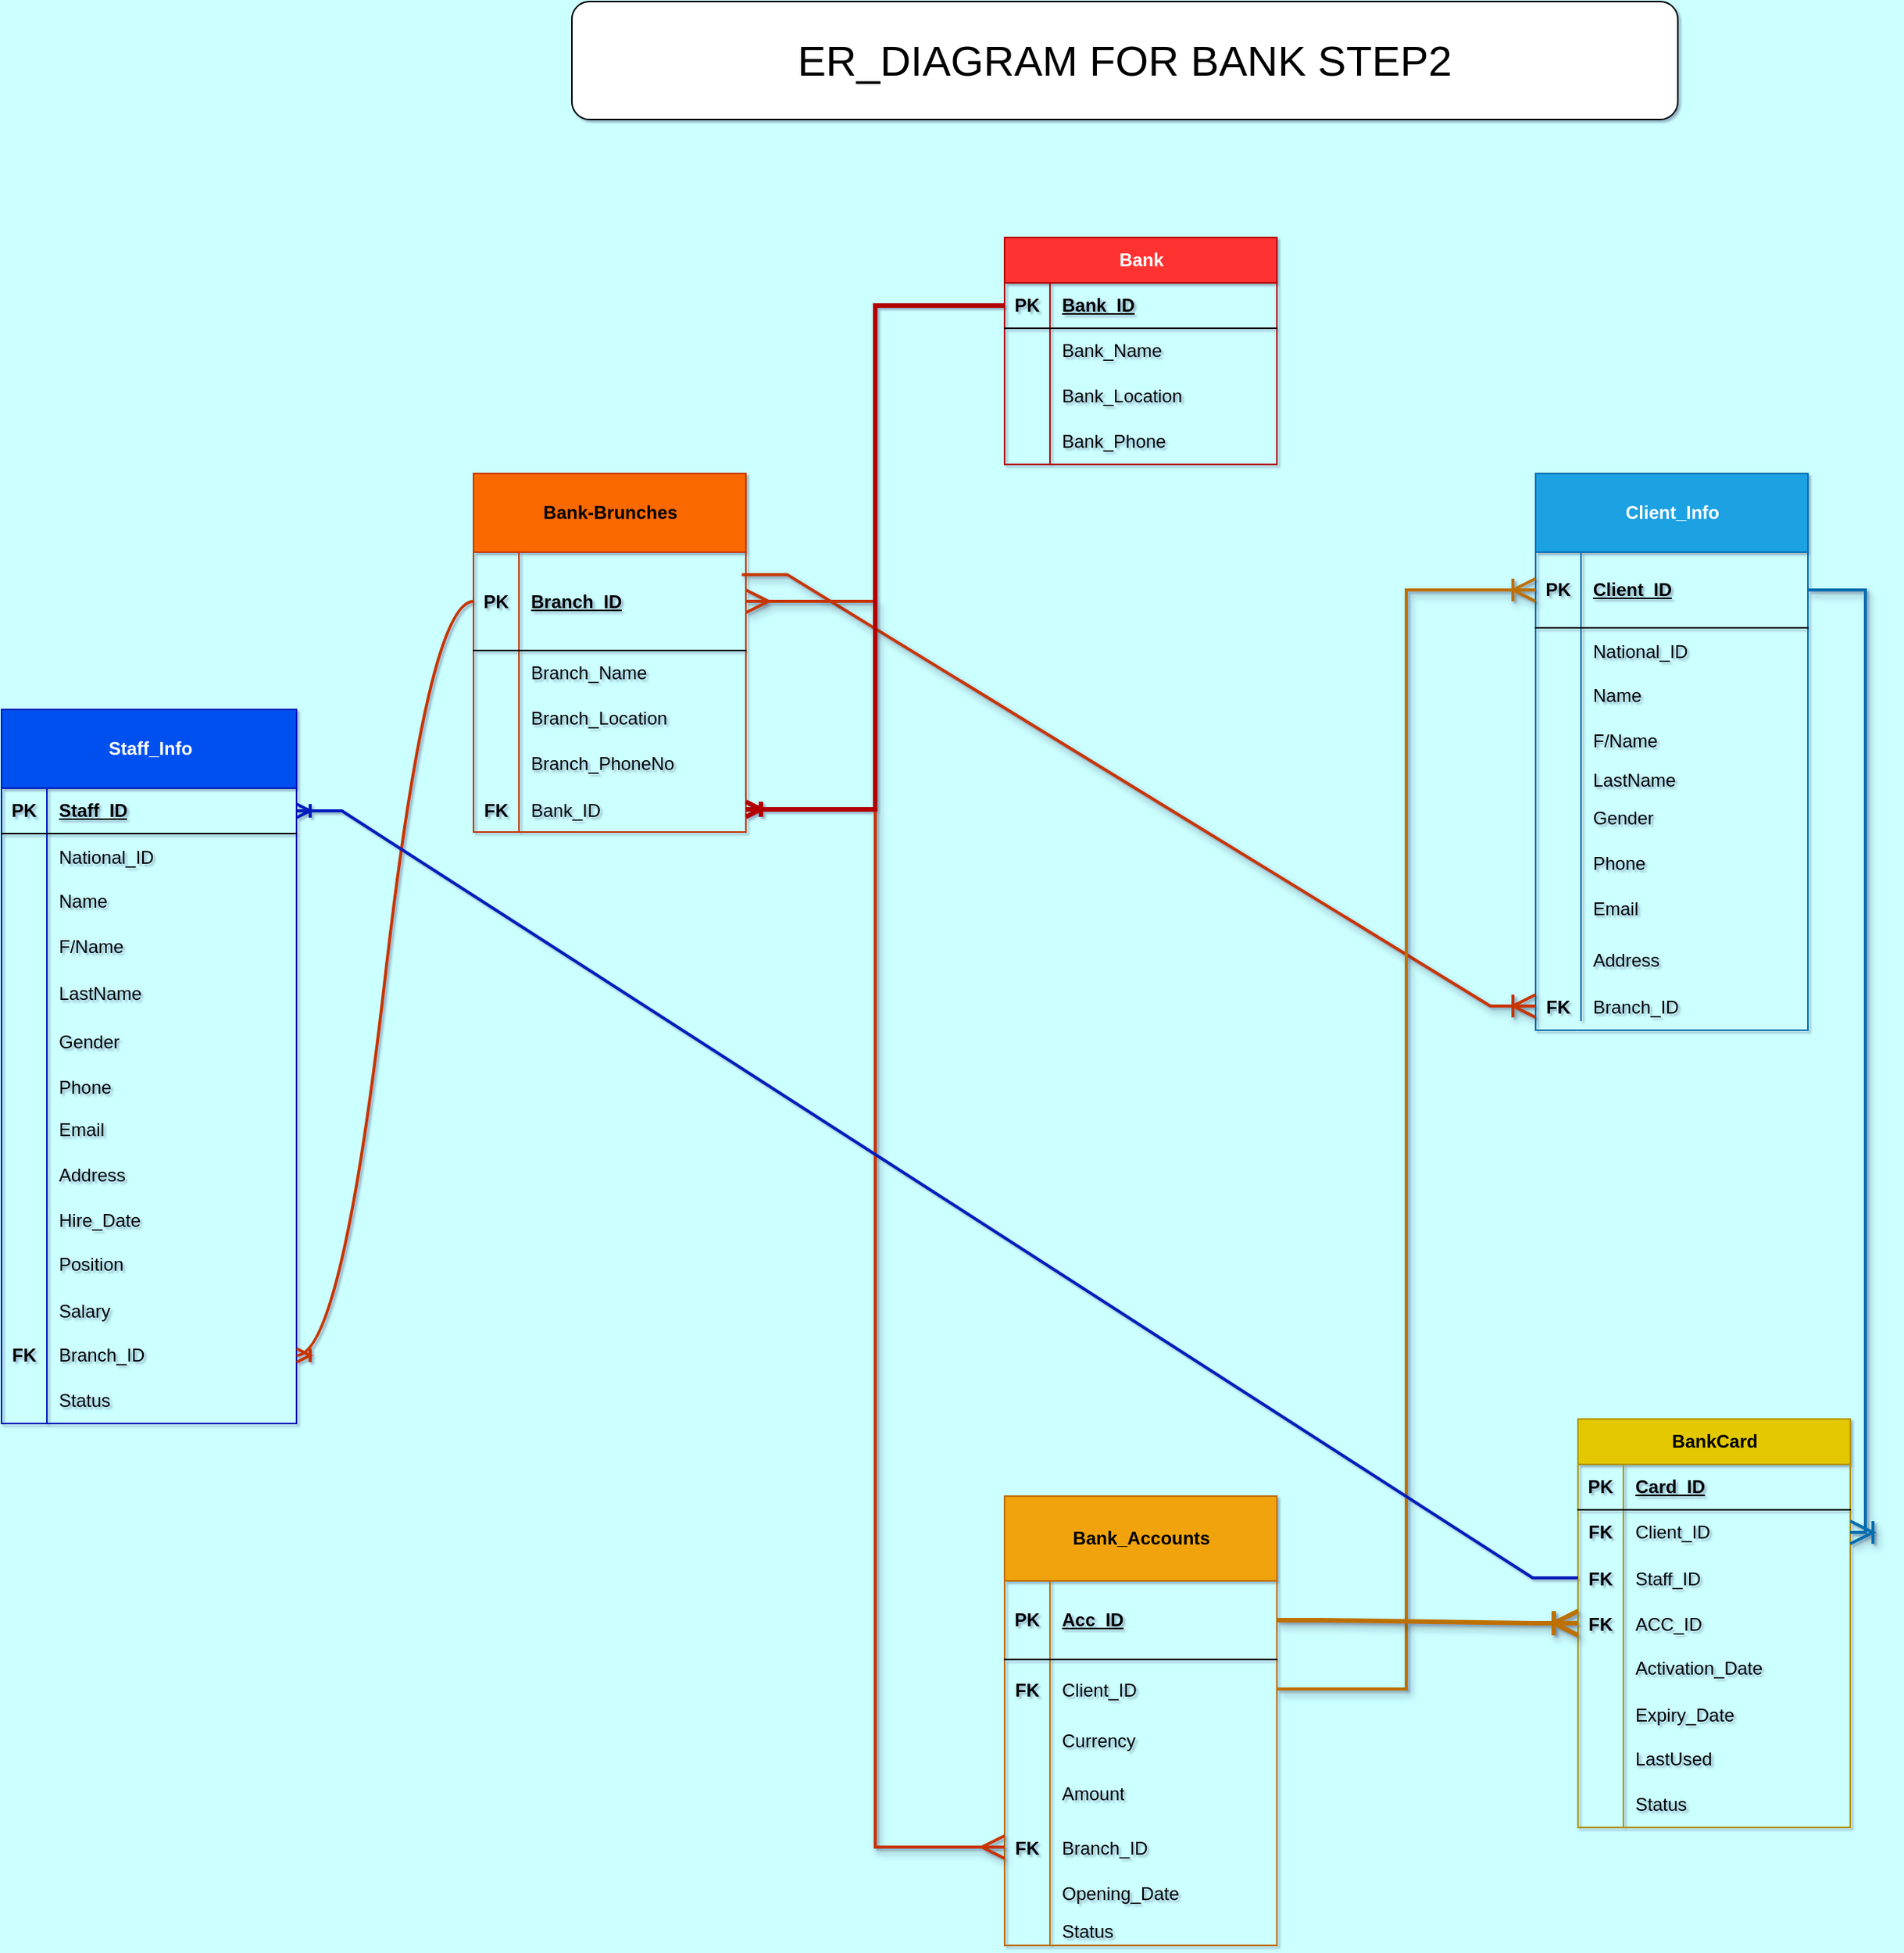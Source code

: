 <mxfile version="26.2.15">
  <diagram name="Page-1" id="15f87jgLNiUODkD-2ISg">
    <mxGraphModel dx="2211" dy="949" grid="1" gridSize="13" guides="1" tooltips="1" connect="1" arrows="1" fold="1" page="0" pageScale="1" pageWidth="850" pageHeight="1100" background="#CCFFFF" math="0" shadow="1">
      <root>
        <mxCell id="0" />
        <mxCell id="1" parent="0" />
        <mxCell id="Em6u5OrB498cdmo2XnIb-1" value="Staff_Info" style="shape=table;startSize=52;container=1;collapsible=1;childLayout=tableLayout;fixedRows=1;rowLines=0;fontStyle=1;align=center;resizeLast=1;html=1;fillColor=#0050ef;strokeColor=#001DBC;fontColor=#ffffff;" parent="1" vertex="1">
          <mxGeometry x="-832" y="156" width="195" height="472" as="geometry" />
        </mxCell>
        <mxCell id="Em6u5OrB498cdmo2XnIb-2" value="" style="shape=tableRow;horizontal=0;startSize=0;swimlaneHead=0;swimlaneBody=0;fillColor=none;collapsible=0;dropTarget=0;points=[[0,0.5],[1,0.5]];portConstraint=eastwest;top=0;left=0;right=0;bottom=1;" parent="Em6u5OrB498cdmo2XnIb-1" vertex="1">
          <mxGeometry y="52" width="195" height="30" as="geometry" />
        </mxCell>
        <mxCell id="Em6u5OrB498cdmo2XnIb-3" value="PK" style="shape=partialRectangle;connectable=0;fillColor=none;top=0;left=0;bottom=0;right=0;fontStyle=1;overflow=hidden;whiteSpace=wrap;html=1;" parent="Em6u5OrB498cdmo2XnIb-2" vertex="1">
          <mxGeometry width="30" height="30" as="geometry">
            <mxRectangle width="30" height="30" as="alternateBounds" />
          </mxGeometry>
        </mxCell>
        <mxCell id="Em6u5OrB498cdmo2XnIb-4" value="Staff_ID" style="shape=partialRectangle;connectable=0;fillColor=none;top=0;left=0;bottom=0;right=0;align=left;spacingLeft=6;fontStyle=5;overflow=hidden;whiteSpace=wrap;html=1;" parent="Em6u5OrB498cdmo2XnIb-2" vertex="1">
          <mxGeometry x="30" width="165" height="30" as="geometry">
            <mxRectangle width="165" height="30" as="alternateBounds" />
          </mxGeometry>
        </mxCell>
        <mxCell id="lurckieIBWkXN16T76oR-1" value="" style="shape=tableRow;horizontal=0;startSize=0;swimlaneHead=0;swimlaneBody=0;fillColor=none;collapsible=0;dropTarget=0;points=[[0,0.5],[1,0.5]];portConstraint=eastwest;top=0;left=0;right=0;bottom=0;" parent="Em6u5OrB498cdmo2XnIb-1" vertex="1">
          <mxGeometry y="82" width="195" height="30" as="geometry" />
        </mxCell>
        <mxCell id="lurckieIBWkXN16T76oR-2" value="" style="shape=partialRectangle;connectable=0;fillColor=none;top=0;left=0;bottom=0;right=0;editable=1;overflow=hidden;" parent="lurckieIBWkXN16T76oR-1" vertex="1">
          <mxGeometry width="30" height="30" as="geometry">
            <mxRectangle width="30" height="30" as="alternateBounds" />
          </mxGeometry>
        </mxCell>
        <mxCell id="lurckieIBWkXN16T76oR-3" value="National_ID" style="shape=partialRectangle;connectable=0;fillColor=none;top=0;left=0;bottom=0;right=0;align=left;spacingLeft=6;overflow=hidden;" parent="lurckieIBWkXN16T76oR-1" vertex="1">
          <mxGeometry x="30" width="165" height="30" as="geometry">
            <mxRectangle width="165" height="30" as="alternateBounds" />
          </mxGeometry>
        </mxCell>
        <mxCell id="Em6u5OrB498cdmo2XnIb-5" value="" style="shape=tableRow;horizontal=0;startSize=0;swimlaneHead=0;swimlaneBody=0;fillColor=none;collapsible=0;dropTarget=0;points=[[0,0.5],[1,0.5]];portConstraint=eastwest;top=0;left=0;right=0;bottom=0;" parent="Em6u5OrB498cdmo2XnIb-1" vertex="1">
          <mxGeometry y="112" width="195" height="30" as="geometry" />
        </mxCell>
        <mxCell id="Em6u5OrB498cdmo2XnIb-6" value="" style="shape=partialRectangle;connectable=0;fillColor=none;top=0;left=0;bottom=0;right=0;editable=1;overflow=hidden;whiteSpace=wrap;html=1;" parent="Em6u5OrB498cdmo2XnIb-5" vertex="1">
          <mxGeometry width="30" height="30" as="geometry">
            <mxRectangle width="30" height="30" as="alternateBounds" />
          </mxGeometry>
        </mxCell>
        <mxCell id="Em6u5OrB498cdmo2XnIb-7" value="Name" style="shape=partialRectangle;connectable=0;fillColor=none;top=0;left=0;bottom=0;right=0;align=left;spacingLeft=6;overflow=hidden;whiteSpace=wrap;html=1;" parent="Em6u5OrB498cdmo2XnIb-5" vertex="1">
          <mxGeometry x="30" width="165" height="30" as="geometry">
            <mxRectangle width="165" height="30" as="alternateBounds" />
          </mxGeometry>
        </mxCell>
        <mxCell id="Em6u5OrB498cdmo2XnIb-8" value="" style="shape=tableRow;horizontal=0;startSize=0;swimlaneHead=0;swimlaneBody=0;fillColor=none;collapsible=0;dropTarget=0;points=[[0,0.5],[1,0.5]];portConstraint=eastwest;top=0;left=0;right=0;bottom=0;" parent="Em6u5OrB498cdmo2XnIb-1" vertex="1">
          <mxGeometry y="142" width="195" height="30" as="geometry" />
        </mxCell>
        <mxCell id="Em6u5OrB498cdmo2XnIb-9" value="" style="shape=partialRectangle;connectable=0;fillColor=none;top=0;left=0;bottom=0;right=0;editable=1;overflow=hidden;whiteSpace=wrap;html=1;" parent="Em6u5OrB498cdmo2XnIb-8" vertex="1">
          <mxGeometry width="30" height="30" as="geometry">
            <mxRectangle width="30" height="30" as="alternateBounds" />
          </mxGeometry>
        </mxCell>
        <mxCell id="Em6u5OrB498cdmo2XnIb-10" value="F/Name" style="shape=partialRectangle;connectable=0;fillColor=none;top=0;left=0;bottom=0;right=0;align=left;spacingLeft=6;overflow=hidden;whiteSpace=wrap;html=1;" parent="Em6u5OrB498cdmo2XnIb-8" vertex="1">
          <mxGeometry x="30" width="165" height="30" as="geometry">
            <mxRectangle width="165" height="30" as="alternateBounds" />
          </mxGeometry>
        </mxCell>
        <mxCell id="Em6u5OrB498cdmo2XnIb-72" value="" style="shape=tableRow;horizontal=0;startSize=0;swimlaneHead=0;swimlaneBody=0;fillColor=none;collapsible=0;dropTarget=0;points=[[0,0.5],[1,0.5]];portConstraint=eastwest;top=0;left=0;right=0;bottom=0;" parent="Em6u5OrB498cdmo2XnIb-1" vertex="1">
          <mxGeometry y="172" width="195" height="30" as="geometry" />
        </mxCell>
        <mxCell id="Em6u5OrB498cdmo2XnIb-73" value="" style="shape=partialRectangle;connectable=0;fillColor=none;top=0;left=0;bottom=0;right=0;editable=1;overflow=hidden;" parent="Em6u5OrB498cdmo2XnIb-72" vertex="1">
          <mxGeometry width="30" height="30" as="geometry">
            <mxRectangle width="30" height="30" as="alternateBounds" />
          </mxGeometry>
        </mxCell>
        <mxCell id="Em6u5OrB498cdmo2XnIb-74" value="LastName" style="shape=partialRectangle;connectable=0;fillColor=none;top=0;left=0;bottom=0;right=0;align=left;spacingLeft=6;overflow=hidden;" parent="Em6u5OrB498cdmo2XnIb-72" vertex="1">
          <mxGeometry x="30" width="165" height="30" as="geometry">
            <mxRectangle width="165" height="30" as="alternateBounds" />
          </mxGeometry>
        </mxCell>
        <mxCell id="OlciM-B9G6zZ9tPEZE62-109" value="" style="shape=tableRow;horizontal=0;startSize=0;swimlaneHead=0;swimlaneBody=0;fillColor=none;collapsible=0;dropTarget=0;points=[[0,0.5],[1,0.5]];portConstraint=eastwest;top=0;left=0;right=0;bottom=0;" parent="Em6u5OrB498cdmo2XnIb-1" vertex="1">
          <mxGeometry y="202" width="195" height="34" as="geometry" />
        </mxCell>
        <mxCell id="OlciM-B9G6zZ9tPEZE62-110" value="" style="shape=partialRectangle;connectable=0;fillColor=none;top=0;left=0;bottom=0;right=0;editable=1;overflow=hidden;" parent="OlciM-B9G6zZ9tPEZE62-109" vertex="1">
          <mxGeometry width="30" height="34" as="geometry">
            <mxRectangle width="30" height="34" as="alternateBounds" />
          </mxGeometry>
        </mxCell>
        <mxCell id="OlciM-B9G6zZ9tPEZE62-111" value="Gender" style="shape=partialRectangle;connectable=0;fillColor=none;top=0;left=0;bottom=0;right=0;align=left;spacingLeft=6;overflow=hidden;" parent="OlciM-B9G6zZ9tPEZE62-109" vertex="1">
          <mxGeometry x="30" width="165" height="34" as="geometry">
            <mxRectangle width="165" height="34" as="alternateBounds" />
          </mxGeometry>
        </mxCell>
        <mxCell id="Em6u5OrB498cdmo2XnIb-75" value="" style="shape=tableRow;horizontal=0;startSize=0;swimlaneHead=0;swimlaneBody=0;fillColor=none;collapsible=0;dropTarget=0;points=[[0,0.5],[1,0.5]];portConstraint=eastwest;top=0;left=0;right=0;bottom=0;" parent="Em6u5OrB498cdmo2XnIb-1" vertex="1">
          <mxGeometry y="236" width="195" height="26" as="geometry" />
        </mxCell>
        <mxCell id="Em6u5OrB498cdmo2XnIb-76" value="" style="shape=partialRectangle;connectable=0;fillColor=none;top=0;left=0;bottom=0;right=0;editable=1;overflow=hidden;" parent="Em6u5OrB498cdmo2XnIb-75" vertex="1">
          <mxGeometry width="30" height="26" as="geometry">
            <mxRectangle width="30" height="26" as="alternateBounds" />
          </mxGeometry>
        </mxCell>
        <mxCell id="Em6u5OrB498cdmo2XnIb-77" value="Phone" style="shape=partialRectangle;connectable=0;fillColor=none;top=0;left=0;bottom=0;right=0;align=left;spacingLeft=6;overflow=hidden;" parent="Em6u5OrB498cdmo2XnIb-75" vertex="1">
          <mxGeometry x="30" width="165" height="26" as="geometry">
            <mxRectangle width="165" height="26" as="alternateBounds" />
          </mxGeometry>
        </mxCell>
        <mxCell id="Em6u5OrB498cdmo2XnIb-78" value="" style="shape=tableRow;horizontal=0;startSize=0;swimlaneHead=0;swimlaneBody=0;fillColor=none;collapsible=0;dropTarget=0;points=[[0,0.5],[1,0.5]];portConstraint=eastwest;top=0;left=0;right=0;bottom=0;" parent="Em6u5OrB498cdmo2XnIb-1" vertex="1">
          <mxGeometry y="262" width="195" height="30" as="geometry" />
        </mxCell>
        <mxCell id="Em6u5OrB498cdmo2XnIb-79" value="" style="shape=partialRectangle;connectable=0;fillColor=none;top=0;left=0;bottom=0;right=0;editable=1;overflow=hidden;" parent="Em6u5OrB498cdmo2XnIb-78" vertex="1">
          <mxGeometry width="30" height="30" as="geometry">
            <mxRectangle width="30" height="30" as="alternateBounds" />
          </mxGeometry>
        </mxCell>
        <mxCell id="Em6u5OrB498cdmo2XnIb-80" value="Email" style="shape=partialRectangle;connectable=0;fillColor=none;top=0;left=0;bottom=0;right=0;align=left;spacingLeft=6;overflow=hidden;" parent="Em6u5OrB498cdmo2XnIb-78" vertex="1">
          <mxGeometry x="30" width="165" height="30" as="geometry">
            <mxRectangle width="165" height="30" as="alternateBounds" />
          </mxGeometry>
        </mxCell>
        <mxCell id="Em6u5OrB498cdmo2XnIb-81" value="" style="shape=tableRow;horizontal=0;startSize=0;swimlaneHead=0;swimlaneBody=0;fillColor=none;collapsible=0;dropTarget=0;points=[[0,0.5],[1,0.5]];portConstraint=eastwest;top=0;left=0;right=0;bottom=0;" parent="Em6u5OrB498cdmo2XnIb-1" vertex="1">
          <mxGeometry y="292" width="195" height="30" as="geometry" />
        </mxCell>
        <mxCell id="Em6u5OrB498cdmo2XnIb-82" value="" style="shape=partialRectangle;connectable=0;fillColor=none;top=0;left=0;bottom=0;right=0;editable=1;overflow=hidden;" parent="Em6u5OrB498cdmo2XnIb-81" vertex="1">
          <mxGeometry width="30" height="30" as="geometry">
            <mxRectangle width="30" height="30" as="alternateBounds" />
          </mxGeometry>
        </mxCell>
        <mxCell id="Em6u5OrB498cdmo2XnIb-83" value="Address" style="shape=partialRectangle;connectable=0;fillColor=none;top=0;left=0;bottom=0;right=0;align=left;spacingLeft=6;overflow=hidden;" parent="Em6u5OrB498cdmo2XnIb-81" vertex="1">
          <mxGeometry x="30" width="165" height="30" as="geometry">
            <mxRectangle width="165" height="30" as="alternateBounds" />
          </mxGeometry>
        </mxCell>
        <mxCell id="Em6u5OrB498cdmo2XnIb-84" value="" style="shape=tableRow;horizontal=0;startSize=0;swimlaneHead=0;swimlaneBody=0;fillColor=none;collapsible=0;dropTarget=0;points=[[0,0.5],[1,0.5]];portConstraint=eastwest;top=0;left=0;right=0;bottom=0;" parent="Em6u5OrB498cdmo2XnIb-1" vertex="1">
          <mxGeometry y="322" width="195" height="30" as="geometry" />
        </mxCell>
        <mxCell id="Em6u5OrB498cdmo2XnIb-85" value="" style="shape=partialRectangle;connectable=0;fillColor=none;top=0;left=0;bottom=0;right=0;editable=1;overflow=hidden;" parent="Em6u5OrB498cdmo2XnIb-84" vertex="1">
          <mxGeometry width="30" height="30" as="geometry">
            <mxRectangle width="30" height="30" as="alternateBounds" />
          </mxGeometry>
        </mxCell>
        <mxCell id="Em6u5OrB498cdmo2XnIb-86" value="Hire_Date" style="shape=partialRectangle;connectable=0;fillColor=none;top=0;left=0;bottom=0;right=0;align=left;spacingLeft=6;overflow=hidden;" parent="Em6u5OrB498cdmo2XnIb-84" vertex="1">
          <mxGeometry x="30" width="165" height="30" as="geometry">
            <mxRectangle width="165" height="30" as="alternateBounds" />
          </mxGeometry>
        </mxCell>
        <mxCell id="Em6u5OrB498cdmo2XnIb-11" value="" style="shape=tableRow;horizontal=0;startSize=0;swimlaneHead=0;swimlaneBody=0;fillColor=none;collapsible=0;dropTarget=0;points=[[0,0.5],[1,0.5]];portConstraint=eastwest;top=0;left=0;right=0;bottom=0;" parent="Em6u5OrB498cdmo2XnIb-1" vertex="1">
          <mxGeometry y="352" width="195" height="30" as="geometry" />
        </mxCell>
        <mxCell id="Em6u5OrB498cdmo2XnIb-12" value="" style="shape=partialRectangle;connectable=0;fillColor=none;top=0;left=0;bottom=0;right=0;editable=1;overflow=hidden;whiteSpace=wrap;html=1;" parent="Em6u5OrB498cdmo2XnIb-11" vertex="1">
          <mxGeometry width="30" height="30" as="geometry">
            <mxRectangle width="30" height="30" as="alternateBounds" />
          </mxGeometry>
        </mxCell>
        <mxCell id="Em6u5OrB498cdmo2XnIb-13" value="Position" style="shape=partialRectangle;connectable=0;fillColor=none;top=0;left=0;bottom=0;right=0;align=left;spacingLeft=6;overflow=hidden;whiteSpace=wrap;html=1;" parent="Em6u5OrB498cdmo2XnIb-11" vertex="1">
          <mxGeometry x="30" width="165" height="30" as="geometry">
            <mxRectangle width="165" height="30" as="alternateBounds" />
          </mxGeometry>
        </mxCell>
        <mxCell id="WFSdfXjwfJfFTMJb4PNm-17" value="" style="shape=tableRow;horizontal=0;startSize=0;swimlaneHead=0;swimlaneBody=0;fillColor=none;collapsible=0;dropTarget=0;points=[[0,0.5],[1,0.5]];portConstraint=eastwest;top=0;left=0;right=0;bottom=0;" parent="Em6u5OrB498cdmo2XnIb-1" vertex="1">
          <mxGeometry y="382" width="195" height="30" as="geometry" />
        </mxCell>
        <mxCell id="WFSdfXjwfJfFTMJb4PNm-18" value="" style="shape=partialRectangle;connectable=0;fillColor=none;top=0;left=0;bottom=0;right=0;editable=1;overflow=hidden;" parent="WFSdfXjwfJfFTMJb4PNm-17" vertex="1">
          <mxGeometry width="30" height="30" as="geometry">
            <mxRectangle width="30" height="30" as="alternateBounds" />
          </mxGeometry>
        </mxCell>
        <mxCell id="WFSdfXjwfJfFTMJb4PNm-19" value="Salary" style="shape=partialRectangle;connectable=0;fillColor=none;top=0;left=0;bottom=0;right=0;align=left;spacingLeft=6;overflow=hidden;" parent="WFSdfXjwfJfFTMJb4PNm-17" vertex="1">
          <mxGeometry x="30" width="165" height="30" as="geometry">
            <mxRectangle width="165" height="30" as="alternateBounds" />
          </mxGeometry>
        </mxCell>
        <mxCell id="OlciM-B9G6zZ9tPEZE62-103" value="" style="shape=tableRow;horizontal=0;startSize=0;swimlaneHead=0;swimlaneBody=0;fillColor=none;collapsible=0;dropTarget=0;points=[[0,0.5],[1,0.5]];portConstraint=eastwest;top=0;left=0;right=0;bottom=0;" parent="Em6u5OrB498cdmo2XnIb-1" vertex="1">
          <mxGeometry y="412" width="195" height="30" as="geometry" />
        </mxCell>
        <mxCell id="OlciM-B9G6zZ9tPEZE62-104" value="FK" style="shape=partialRectangle;connectable=0;fillColor=none;top=0;left=0;bottom=0;right=0;editable=1;overflow=hidden;whiteSpace=wrap;html=1;fontStyle=1" parent="OlciM-B9G6zZ9tPEZE62-103" vertex="1">
          <mxGeometry width="30" height="30" as="geometry">
            <mxRectangle width="30" height="30" as="alternateBounds" />
          </mxGeometry>
        </mxCell>
        <mxCell id="OlciM-B9G6zZ9tPEZE62-105" value="Branch_ID" style="shape=partialRectangle;connectable=0;fillColor=none;top=0;left=0;bottom=0;right=0;align=left;spacingLeft=6;overflow=hidden;whiteSpace=wrap;html=1;" parent="OlciM-B9G6zZ9tPEZE62-103" vertex="1">
          <mxGeometry x="30" width="165" height="30" as="geometry">
            <mxRectangle width="165" height="30" as="alternateBounds" />
          </mxGeometry>
        </mxCell>
        <mxCell id="OlciM-B9G6zZ9tPEZE62-106" value="" style="shape=tableRow;horizontal=0;startSize=0;swimlaneHead=0;swimlaneBody=0;fillColor=none;collapsible=0;dropTarget=0;points=[[0,0.5],[1,0.5]];portConstraint=eastwest;top=0;left=0;right=0;bottom=0;" parent="Em6u5OrB498cdmo2XnIb-1" vertex="1">
          <mxGeometry y="442" width="195" height="30" as="geometry" />
        </mxCell>
        <mxCell id="OlciM-B9G6zZ9tPEZE62-107" value="" style="shape=partialRectangle;connectable=0;fillColor=none;top=0;left=0;bottom=0;right=0;editable=1;overflow=hidden;whiteSpace=wrap;html=1;" parent="OlciM-B9G6zZ9tPEZE62-106" vertex="1">
          <mxGeometry width="30" height="30" as="geometry">
            <mxRectangle width="30" height="30" as="alternateBounds" />
          </mxGeometry>
        </mxCell>
        <mxCell id="OlciM-B9G6zZ9tPEZE62-108" value="Status" style="shape=partialRectangle;connectable=0;fillColor=none;top=0;left=0;bottom=0;right=0;align=left;spacingLeft=6;overflow=hidden;whiteSpace=wrap;html=1;" parent="OlciM-B9G6zZ9tPEZE62-106" vertex="1">
          <mxGeometry x="30" width="165" height="30" as="geometry">
            <mxRectangle width="165" height="30" as="alternateBounds" />
          </mxGeometry>
        </mxCell>
        <mxCell id="Em6u5OrB498cdmo2XnIb-31" value="Client_Info" style="shape=table;startSize=52;container=1;collapsible=1;childLayout=tableLayout;fixedRows=1;rowLines=0;fontStyle=1;align=center;resizeLast=1;html=1;fillColor=#1ba1e2;fontColor=#ffffff;strokeColor=#006EAF;" parent="1" vertex="1">
          <mxGeometry x="182" width="180" height="368" as="geometry" />
        </mxCell>
        <mxCell id="Em6u5OrB498cdmo2XnIb-32" value="" style="shape=tableRow;horizontal=0;startSize=0;swimlaneHead=0;swimlaneBody=0;fillColor=none;collapsible=0;dropTarget=0;points=[[0,0.5],[1,0.5]];portConstraint=eastwest;top=0;left=0;right=0;bottom=1;" parent="Em6u5OrB498cdmo2XnIb-31" vertex="1">
          <mxGeometry y="52" width="180" height="50" as="geometry" />
        </mxCell>
        <mxCell id="Em6u5OrB498cdmo2XnIb-33" value="PK" style="shape=partialRectangle;connectable=0;fillColor=none;top=0;left=0;bottom=0;right=0;fontStyle=1;overflow=hidden;whiteSpace=wrap;html=1;" parent="Em6u5OrB498cdmo2XnIb-32" vertex="1">
          <mxGeometry width="30" height="50" as="geometry">
            <mxRectangle width="30" height="50" as="alternateBounds" />
          </mxGeometry>
        </mxCell>
        <mxCell id="Em6u5OrB498cdmo2XnIb-34" value="Client_ID" style="shape=partialRectangle;connectable=0;fillColor=none;top=0;left=0;bottom=0;right=0;align=left;spacingLeft=6;fontStyle=5;overflow=hidden;whiteSpace=wrap;html=1;" parent="Em6u5OrB498cdmo2XnIb-32" vertex="1">
          <mxGeometry x="30" width="150" height="50" as="geometry">
            <mxRectangle width="150" height="50" as="alternateBounds" />
          </mxGeometry>
        </mxCell>
        <mxCell id="lurckieIBWkXN16T76oR-4" value="" style="shape=tableRow;horizontal=0;startSize=0;swimlaneHead=0;swimlaneBody=0;fillColor=none;collapsible=0;dropTarget=0;points=[[0,0.5],[1,0.5]];portConstraint=eastwest;top=0;left=0;right=0;bottom=0;" parent="Em6u5OrB498cdmo2XnIb-31" vertex="1">
          <mxGeometry y="102" width="180" height="30" as="geometry" />
        </mxCell>
        <mxCell id="lurckieIBWkXN16T76oR-5" value="" style="shape=partialRectangle;connectable=0;fillColor=none;top=0;left=0;bottom=0;right=0;editable=1;overflow=hidden;" parent="lurckieIBWkXN16T76oR-4" vertex="1">
          <mxGeometry width="30" height="30" as="geometry">
            <mxRectangle width="30" height="30" as="alternateBounds" />
          </mxGeometry>
        </mxCell>
        <mxCell id="lurckieIBWkXN16T76oR-6" value="National_ID" style="shape=partialRectangle;connectable=0;fillColor=none;top=0;left=0;bottom=0;right=0;align=left;spacingLeft=6;overflow=hidden;" parent="lurckieIBWkXN16T76oR-4" vertex="1">
          <mxGeometry x="30" width="150" height="30" as="geometry">
            <mxRectangle width="150" height="30" as="alternateBounds" />
          </mxGeometry>
        </mxCell>
        <mxCell id="Em6u5OrB498cdmo2XnIb-35" value="" style="shape=tableRow;horizontal=0;startSize=0;swimlaneHead=0;swimlaneBody=0;fillColor=none;collapsible=0;dropTarget=0;points=[[0,0.5],[1,0.5]];portConstraint=eastwest;top=0;left=0;right=0;bottom=0;" parent="Em6u5OrB498cdmo2XnIb-31" vertex="1">
          <mxGeometry y="132" width="180" height="30" as="geometry" />
        </mxCell>
        <mxCell id="Em6u5OrB498cdmo2XnIb-36" value="" style="shape=partialRectangle;connectable=0;fillColor=none;top=0;left=0;bottom=0;right=0;editable=1;overflow=hidden;whiteSpace=wrap;html=1;" parent="Em6u5OrB498cdmo2XnIb-35" vertex="1">
          <mxGeometry width="30" height="30" as="geometry">
            <mxRectangle width="30" height="30" as="alternateBounds" />
          </mxGeometry>
        </mxCell>
        <mxCell id="Em6u5OrB498cdmo2XnIb-37" value="Name" style="shape=partialRectangle;connectable=0;fillColor=none;top=0;left=0;bottom=0;right=0;align=left;spacingLeft=6;overflow=hidden;whiteSpace=wrap;html=1;" parent="Em6u5OrB498cdmo2XnIb-35" vertex="1">
          <mxGeometry x="30" width="150" height="30" as="geometry">
            <mxRectangle width="150" height="30" as="alternateBounds" />
          </mxGeometry>
        </mxCell>
        <mxCell id="Em6u5OrB498cdmo2XnIb-38" value="" style="shape=tableRow;horizontal=0;startSize=0;swimlaneHead=0;swimlaneBody=0;fillColor=none;collapsible=0;dropTarget=0;points=[[0,0.5],[1,0.5]];portConstraint=eastwest;top=0;left=0;right=0;bottom=0;" parent="Em6u5OrB498cdmo2XnIb-31" vertex="1">
          <mxGeometry y="162" width="180" height="30" as="geometry" />
        </mxCell>
        <mxCell id="Em6u5OrB498cdmo2XnIb-39" value="" style="shape=partialRectangle;connectable=0;fillColor=none;top=0;left=0;bottom=0;right=0;editable=1;overflow=hidden;whiteSpace=wrap;html=1;" parent="Em6u5OrB498cdmo2XnIb-38" vertex="1">
          <mxGeometry width="30" height="30" as="geometry">
            <mxRectangle width="30" height="30" as="alternateBounds" />
          </mxGeometry>
        </mxCell>
        <mxCell id="Em6u5OrB498cdmo2XnIb-40" value="F/Name" style="shape=partialRectangle;connectable=0;fillColor=none;top=0;left=0;bottom=0;right=0;align=left;spacingLeft=6;overflow=hidden;whiteSpace=wrap;html=1;" parent="Em6u5OrB498cdmo2XnIb-38" vertex="1">
          <mxGeometry x="30" width="150" height="30" as="geometry">
            <mxRectangle width="150" height="30" as="alternateBounds" />
          </mxGeometry>
        </mxCell>
        <mxCell id="Em6u5OrB498cdmo2XnIb-93" value="" style="shape=tableRow;horizontal=0;startSize=0;swimlaneHead=0;swimlaneBody=0;fillColor=none;collapsible=0;dropTarget=0;points=[[0,0.5],[1,0.5]];portConstraint=eastwest;top=0;left=0;right=0;bottom=0;" parent="Em6u5OrB498cdmo2XnIb-31" vertex="1">
          <mxGeometry y="192" width="180" height="20" as="geometry" />
        </mxCell>
        <mxCell id="Em6u5OrB498cdmo2XnIb-94" value="" style="shape=partialRectangle;connectable=0;fillColor=none;top=0;left=0;bottom=0;right=0;editable=1;overflow=hidden;" parent="Em6u5OrB498cdmo2XnIb-93" vertex="1">
          <mxGeometry width="30" height="20" as="geometry">
            <mxRectangle width="30" height="20" as="alternateBounds" />
          </mxGeometry>
        </mxCell>
        <mxCell id="Em6u5OrB498cdmo2XnIb-95" value="LastName" style="shape=partialRectangle;connectable=0;fillColor=none;top=0;left=0;bottom=0;right=0;align=left;spacingLeft=6;overflow=hidden;" parent="Em6u5OrB498cdmo2XnIb-93" vertex="1">
          <mxGeometry x="30" width="150" height="20" as="geometry">
            <mxRectangle width="150" height="20" as="alternateBounds" />
          </mxGeometry>
        </mxCell>
        <mxCell id="OlciM-B9G6zZ9tPEZE62-116" value="" style="shape=tableRow;horizontal=0;startSize=0;swimlaneHead=0;swimlaneBody=0;fillColor=none;collapsible=0;dropTarget=0;points=[[0,0.5],[1,0.5]];portConstraint=eastwest;top=0;left=0;right=0;bottom=0;" parent="Em6u5OrB498cdmo2XnIb-31" vertex="1">
          <mxGeometry y="212" width="180" height="30" as="geometry" />
        </mxCell>
        <mxCell id="OlciM-B9G6zZ9tPEZE62-117" value="" style="shape=partialRectangle;connectable=0;fillColor=none;top=0;left=0;bottom=0;right=0;editable=1;overflow=hidden;" parent="OlciM-B9G6zZ9tPEZE62-116" vertex="1">
          <mxGeometry width="30" height="30" as="geometry">
            <mxRectangle width="30" height="30" as="alternateBounds" />
          </mxGeometry>
        </mxCell>
        <mxCell id="OlciM-B9G6zZ9tPEZE62-118" value="Gender" style="shape=partialRectangle;connectable=0;fillColor=none;top=0;left=0;bottom=0;right=0;align=left;spacingLeft=6;overflow=hidden;" parent="OlciM-B9G6zZ9tPEZE62-116" vertex="1">
          <mxGeometry x="30" width="150" height="30" as="geometry">
            <mxRectangle width="150" height="30" as="alternateBounds" />
          </mxGeometry>
        </mxCell>
        <mxCell id="Em6u5OrB498cdmo2XnIb-96" value="" style="shape=tableRow;horizontal=0;startSize=0;swimlaneHead=0;swimlaneBody=0;fillColor=none;collapsible=0;dropTarget=0;points=[[0,0.5],[1,0.5]];portConstraint=eastwest;top=0;left=0;right=0;bottom=0;" parent="Em6u5OrB498cdmo2XnIb-31" vertex="1">
          <mxGeometry y="242" width="180" height="30" as="geometry" />
        </mxCell>
        <mxCell id="Em6u5OrB498cdmo2XnIb-97" value="" style="shape=partialRectangle;connectable=0;fillColor=none;top=0;left=0;bottom=0;right=0;editable=1;overflow=hidden;" parent="Em6u5OrB498cdmo2XnIb-96" vertex="1">
          <mxGeometry width="30" height="30" as="geometry">
            <mxRectangle width="30" height="30" as="alternateBounds" />
          </mxGeometry>
        </mxCell>
        <mxCell id="Em6u5OrB498cdmo2XnIb-98" value="Phone" style="shape=partialRectangle;connectable=0;fillColor=none;top=0;left=0;bottom=0;right=0;align=left;spacingLeft=6;overflow=hidden;" parent="Em6u5OrB498cdmo2XnIb-96" vertex="1">
          <mxGeometry x="30" width="150" height="30" as="geometry">
            <mxRectangle width="150" height="30" as="alternateBounds" />
          </mxGeometry>
        </mxCell>
        <mxCell id="Em6u5OrB498cdmo2XnIb-99" value="" style="shape=tableRow;horizontal=0;startSize=0;swimlaneHead=0;swimlaneBody=0;fillColor=none;collapsible=0;dropTarget=0;points=[[0,0.5],[1,0.5]];portConstraint=eastwest;top=0;left=0;right=0;bottom=0;" parent="Em6u5OrB498cdmo2XnIb-31" vertex="1">
          <mxGeometry y="272" width="180" height="30" as="geometry" />
        </mxCell>
        <mxCell id="Em6u5OrB498cdmo2XnIb-100" value="" style="shape=partialRectangle;connectable=0;fillColor=none;top=0;left=0;bottom=0;right=0;editable=1;overflow=hidden;" parent="Em6u5OrB498cdmo2XnIb-99" vertex="1">
          <mxGeometry width="30" height="30" as="geometry">
            <mxRectangle width="30" height="30" as="alternateBounds" />
          </mxGeometry>
        </mxCell>
        <mxCell id="Em6u5OrB498cdmo2XnIb-101" value="Email" style="shape=partialRectangle;connectable=0;fillColor=none;top=0;left=0;bottom=0;right=0;align=left;spacingLeft=6;overflow=hidden;" parent="Em6u5OrB498cdmo2XnIb-99" vertex="1">
          <mxGeometry x="30" width="150" height="30" as="geometry">
            <mxRectangle width="150" height="30" as="alternateBounds" />
          </mxGeometry>
        </mxCell>
        <mxCell id="Em6u5OrB498cdmo2XnIb-41" value="" style="shape=tableRow;horizontal=0;startSize=0;swimlaneHead=0;swimlaneBody=0;fillColor=none;collapsible=0;dropTarget=0;points=[[0,0.5],[1,0.5]];portConstraint=eastwest;top=0;left=0;right=0;bottom=0;" parent="Em6u5OrB498cdmo2XnIb-31" vertex="1">
          <mxGeometry y="302" width="180" height="40" as="geometry" />
        </mxCell>
        <mxCell id="Em6u5OrB498cdmo2XnIb-42" value="" style="shape=partialRectangle;connectable=0;fillColor=none;top=0;left=0;bottom=0;right=0;editable=1;overflow=hidden;whiteSpace=wrap;html=1;" parent="Em6u5OrB498cdmo2XnIb-41" vertex="1">
          <mxGeometry width="30" height="40" as="geometry">
            <mxRectangle width="30" height="40" as="alternateBounds" />
          </mxGeometry>
        </mxCell>
        <mxCell id="Em6u5OrB498cdmo2XnIb-43" value="Address" style="shape=partialRectangle;connectable=0;fillColor=none;top=0;left=0;bottom=0;right=0;align=left;spacingLeft=6;overflow=hidden;whiteSpace=wrap;html=1;" parent="Em6u5OrB498cdmo2XnIb-41" vertex="1">
          <mxGeometry x="30" width="150" height="40" as="geometry">
            <mxRectangle width="150" height="40" as="alternateBounds" />
          </mxGeometry>
        </mxCell>
        <mxCell id="OlciM-B9G6zZ9tPEZE62-96" value="" style="shape=tableRow;horizontal=0;startSize=0;swimlaneHead=0;swimlaneBody=0;fillColor=none;collapsible=0;dropTarget=0;points=[[0,0.5],[1,0.5]];portConstraint=eastwest;top=0;left=0;right=0;bottom=0;" parent="Em6u5OrB498cdmo2XnIb-31" vertex="1">
          <mxGeometry y="342" width="180" height="20" as="geometry" />
        </mxCell>
        <mxCell id="OlciM-B9G6zZ9tPEZE62-97" value="FK" style="shape=partialRectangle;connectable=0;fillColor=none;top=0;left=0;bottom=0;right=0;editable=1;overflow=hidden;fontStyle=1" parent="OlciM-B9G6zZ9tPEZE62-96" vertex="1">
          <mxGeometry width="30" height="20" as="geometry">
            <mxRectangle width="30" height="20" as="alternateBounds" />
          </mxGeometry>
        </mxCell>
        <mxCell id="OlciM-B9G6zZ9tPEZE62-98" value="Branch_ID" style="shape=partialRectangle;connectable=0;fillColor=none;top=0;left=0;bottom=0;right=0;align=left;spacingLeft=6;overflow=hidden;" parent="OlciM-B9G6zZ9tPEZE62-96" vertex="1">
          <mxGeometry x="30" width="150" height="20" as="geometry">
            <mxRectangle width="150" height="20" as="alternateBounds" />
          </mxGeometry>
        </mxCell>
        <mxCell id="Em6u5OrB498cdmo2XnIb-44" value="Bank-Brunches" style="shape=table;startSize=52;container=1;collapsible=1;childLayout=tableLayout;fixedRows=1;rowLines=0;fontStyle=1;align=center;resizeLast=1;html=1;fillColor=#fa6800;fontColor=#000000;strokeColor=#C73500;" parent="1" vertex="1">
          <mxGeometry x="-520" width="180" height="237" as="geometry" />
        </mxCell>
        <mxCell id="Em6u5OrB498cdmo2XnIb-45" value="" style="shape=tableRow;horizontal=0;startSize=0;swimlaneHead=0;swimlaneBody=0;fillColor=none;collapsible=0;dropTarget=0;points=[[0,0.5],[1,0.5]];portConstraint=eastwest;top=0;left=0;right=0;bottom=1;" parent="Em6u5OrB498cdmo2XnIb-44" vertex="1">
          <mxGeometry y="52" width="180" height="65" as="geometry" />
        </mxCell>
        <mxCell id="Em6u5OrB498cdmo2XnIb-46" value="PK" style="shape=partialRectangle;connectable=0;fillColor=none;top=0;left=0;bottom=0;right=0;fontStyle=1;overflow=hidden;whiteSpace=wrap;html=1;" parent="Em6u5OrB498cdmo2XnIb-45" vertex="1">
          <mxGeometry width="30" height="65" as="geometry">
            <mxRectangle width="30" height="65" as="alternateBounds" />
          </mxGeometry>
        </mxCell>
        <mxCell id="Em6u5OrB498cdmo2XnIb-47" value="Branch_ID" style="shape=partialRectangle;connectable=0;fillColor=none;top=0;left=0;bottom=0;right=0;align=left;spacingLeft=6;fontStyle=5;overflow=hidden;whiteSpace=wrap;html=1;" parent="Em6u5OrB498cdmo2XnIb-45" vertex="1">
          <mxGeometry x="30" width="150" height="65" as="geometry">
            <mxRectangle width="150" height="65" as="alternateBounds" />
          </mxGeometry>
        </mxCell>
        <mxCell id="Em6u5OrB498cdmo2XnIb-48" value="" style="shape=tableRow;horizontal=0;startSize=0;swimlaneHead=0;swimlaneBody=0;fillColor=none;collapsible=0;dropTarget=0;points=[[0,0.5],[1,0.5]];portConstraint=eastwest;top=0;left=0;right=0;bottom=0;" parent="Em6u5OrB498cdmo2XnIb-44" vertex="1">
          <mxGeometry y="117" width="180" height="30" as="geometry" />
        </mxCell>
        <mxCell id="Em6u5OrB498cdmo2XnIb-49" value="" style="shape=partialRectangle;connectable=0;fillColor=none;top=0;left=0;bottom=0;right=0;editable=1;overflow=hidden;whiteSpace=wrap;html=1;fontStyle=1" parent="Em6u5OrB498cdmo2XnIb-48" vertex="1">
          <mxGeometry width="30" height="30" as="geometry">
            <mxRectangle width="30" height="30" as="alternateBounds" />
          </mxGeometry>
        </mxCell>
        <mxCell id="Em6u5OrB498cdmo2XnIb-50" value="Branch_Name" style="shape=partialRectangle;connectable=0;fillColor=none;top=0;left=0;bottom=0;right=0;align=left;spacingLeft=6;overflow=hidden;whiteSpace=wrap;html=1;" parent="Em6u5OrB498cdmo2XnIb-48" vertex="1">
          <mxGeometry x="30" width="150" height="30" as="geometry">
            <mxRectangle width="150" height="30" as="alternateBounds" />
          </mxGeometry>
        </mxCell>
        <mxCell id="Em6u5OrB498cdmo2XnIb-51" value="" style="shape=tableRow;horizontal=0;startSize=0;swimlaneHead=0;swimlaneBody=0;fillColor=none;collapsible=0;dropTarget=0;points=[[0,0.5],[1,0.5]];portConstraint=eastwest;top=0;left=0;right=0;bottom=0;" parent="Em6u5OrB498cdmo2XnIb-44" vertex="1">
          <mxGeometry y="147" width="180" height="30" as="geometry" />
        </mxCell>
        <mxCell id="Em6u5OrB498cdmo2XnIb-52" value="" style="shape=partialRectangle;connectable=0;fillColor=none;top=0;left=0;bottom=0;right=0;editable=1;overflow=hidden;whiteSpace=wrap;html=1;" parent="Em6u5OrB498cdmo2XnIb-51" vertex="1">
          <mxGeometry width="30" height="30" as="geometry">
            <mxRectangle width="30" height="30" as="alternateBounds" />
          </mxGeometry>
        </mxCell>
        <mxCell id="Em6u5OrB498cdmo2XnIb-53" value="Branch_Location" style="shape=partialRectangle;connectable=0;fillColor=none;top=0;left=0;bottom=0;right=0;align=left;spacingLeft=6;overflow=hidden;whiteSpace=wrap;html=1;" parent="Em6u5OrB498cdmo2XnIb-51" vertex="1">
          <mxGeometry x="30" width="150" height="30" as="geometry">
            <mxRectangle width="150" height="30" as="alternateBounds" />
          </mxGeometry>
        </mxCell>
        <mxCell id="Em6u5OrB498cdmo2XnIb-54" value="" style="shape=tableRow;horizontal=0;startSize=0;swimlaneHead=0;swimlaneBody=0;fillColor=none;collapsible=0;dropTarget=0;points=[[0,0.5],[1,0.5]];portConstraint=eastwest;top=0;left=0;right=0;bottom=0;" parent="Em6u5OrB498cdmo2XnIb-44" vertex="1">
          <mxGeometry y="177" width="180" height="30" as="geometry" />
        </mxCell>
        <mxCell id="Em6u5OrB498cdmo2XnIb-55" value="" style="shape=partialRectangle;connectable=0;fillColor=none;top=0;left=0;bottom=0;right=0;editable=1;overflow=hidden;whiteSpace=wrap;html=1;" parent="Em6u5OrB498cdmo2XnIb-54" vertex="1">
          <mxGeometry width="30" height="30" as="geometry">
            <mxRectangle width="30" height="30" as="alternateBounds" />
          </mxGeometry>
        </mxCell>
        <mxCell id="Em6u5OrB498cdmo2XnIb-56" value="Branch_PhoneNo" style="shape=partialRectangle;connectable=0;fillColor=none;top=0;left=0;bottom=0;right=0;align=left;spacingLeft=6;overflow=hidden;whiteSpace=wrap;html=1;" parent="Em6u5OrB498cdmo2XnIb-54" vertex="1">
          <mxGeometry x="30" width="150" height="30" as="geometry">
            <mxRectangle width="150" height="30" as="alternateBounds" />
          </mxGeometry>
        </mxCell>
        <mxCell id="WFSdfXjwfJfFTMJb4PNm-7" value="" style="shape=tableRow;horizontal=0;startSize=0;swimlaneHead=0;swimlaneBody=0;fillColor=none;collapsible=0;dropTarget=0;points=[[0,0.5],[1,0.5]];portConstraint=eastwest;top=0;left=0;right=0;bottom=0;" parent="Em6u5OrB498cdmo2XnIb-44" vertex="1">
          <mxGeometry y="207" width="180" height="30" as="geometry" />
        </mxCell>
        <mxCell id="WFSdfXjwfJfFTMJb4PNm-8" value="FK" style="shape=partialRectangle;connectable=0;fillColor=none;top=0;left=0;bottom=0;right=0;editable=1;overflow=hidden;fontStyle=1" parent="WFSdfXjwfJfFTMJb4PNm-7" vertex="1">
          <mxGeometry width="30" height="30" as="geometry">
            <mxRectangle width="30" height="30" as="alternateBounds" />
          </mxGeometry>
        </mxCell>
        <mxCell id="WFSdfXjwfJfFTMJb4PNm-9" value="Bank_ID" style="shape=partialRectangle;connectable=0;fillColor=none;top=0;left=0;bottom=0;right=0;align=left;spacingLeft=6;overflow=hidden;" parent="WFSdfXjwfJfFTMJb4PNm-7" vertex="1">
          <mxGeometry x="30" width="150" height="30" as="geometry">
            <mxRectangle width="150" height="30" as="alternateBounds" />
          </mxGeometry>
        </mxCell>
        <mxCell id="Em6u5OrB498cdmo2XnIb-108" value="Bank_Accounts" style="shape=table;startSize=56;container=1;collapsible=1;childLayout=tableLayout;fixedRows=1;rowLines=0;fontStyle=1;align=center;resizeLast=1;html=1;fillColor=#f0a30a;fontColor=#000000;strokeColor=#BD7000;" parent="1" vertex="1">
          <mxGeometry x="-169" y="676" width="180" height="297" as="geometry" />
        </mxCell>
        <mxCell id="Em6u5OrB498cdmo2XnIb-109" value="" style="shape=tableRow;horizontal=0;startSize=0;swimlaneHead=0;swimlaneBody=0;fillColor=none;collapsible=0;dropTarget=0;points=[[0,0.5],[1,0.5]];portConstraint=eastwest;top=0;left=0;right=0;bottom=1;" parent="Em6u5OrB498cdmo2XnIb-108" vertex="1">
          <mxGeometry y="56" width="180" height="52" as="geometry" />
        </mxCell>
        <mxCell id="Em6u5OrB498cdmo2XnIb-110" value="PK" style="shape=partialRectangle;connectable=0;fillColor=none;top=0;left=0;bottom=0;right=0;fontStyle=1;overflow=hidden;whiteSpace=wrap;html=1;" parent="Em6u5OrB498cdmo2XnIb-109" vertex="1">
          <mxGeometry width="30" height="52" as="geometry">
            <mxRectangle width="30" height="52" as="alternateBounds" />
          </mxGeometry>
        </mxCell>
        <mxCell id="Em6u5OrB498cdmo2XnIb-111" value="Acc_ID" style="shape=partialRectangle;connectable=0;fillColor=none;top=0;left=0;bottom=0;right=0;align=left;spacingLeft=6;fontStyle=5;overflow=hidden;whiteSpace=wrap;html=1;" parent="Em6u5OrB498cdmo2XnIb-109" vertex="1">
          <mxGeometry x="30" width="150" height="52" as="geometry">
            <mxRectangle width="150" height="52" as="alternateBounds" />
          </mxGeometry>
        </mxCell>
        <mxCell id="OlciM-B9G6zZ9tPEZE62-120" value="" style="shape=tableRow;horizontal=0;startSize=0;swimlaneHead=0;swimlaneBody=0;fillColor=none;collapsible=0;dropTarget=0;points=[[0,0.5],[1,0.5]];portConstraint=eastwest;top=0;left=0;right=0;bottom=0;" parent="Em6u5OrB498cdmo2XnIb-108" vertex="1">
          <mxGeometry y="108" width="180" height="39" as="geometry" />
        </mxCell>
        <mxCell id="OlciM-B9G6zZ9tPEZE62-121" value="FK" style="shape=partialRectangle;connectable=0;fillColor=none;top=0;left=0;bottom=0;right=0;editable=1;overflow=hidden;fontStyle=1" parent="OlciM-B9G6zZ9tPEZE62-120" vertex="1">
          <mxGeometry width="30" height="39" as="geometry">
            <mxRectangle width="30" height="39" as="alternateBounds" />
          </mxGeometry>
        </mxCell>
        <mxCell id="OlciM-B9G6zZ9tPEZE62-122" value="Client_ID" style="shape=partialRectangle;connectable=0;fillColor=none;top=0;left=0;bottom=0;right=0;align=left;spacingLeft=6;overflow=hidden;" parent="OlciM-B9G6zZ9tPEZE62-120" vertex="1">
          <mxGeometry x="30" width="150" height="39" as="geometry">
            <mxRectangle width="150" height="39" as="alternateBounds" />
          </mxGeometry>
        </mxCell>
        <mxCell id="Em6u5OrB498cdmo2XnIb-112" value="" style="shape=tableRow;horizontal=0;startSize=0;swimlaneHead=0;swimlaneBody=0;fillColor=none;collapsible=0;dropTarget=0;points=[[0,0.5],[1,0.5]];portConstraint=eastwest;top=0;left=0;right=0;bottom=0;" parent="Em6u5OrB498cdmo2XnIb-108" vertex="1">
          <mxGeometry y="147" width="180" height="30" as="geometry" />
        </mxCell>
        <mxCell id="Em6u5OrB498cdmo2XnIb-113" value="" style="shape=partialRectangle;connectable=0;fillColor=none;top=0;left=0;bottom=0;right=0;editable=1;overflow=hidden;whiteSpace=wrap;html=1;" parent="Em6u5OrB498cdmo2XnIb-112" vertex="1">
          <mxGeometry width="30" height="30" as="geometry">
            <mxRectangle width="30" height="30" as="alternateBounds" />
          </mxGeometry>
        </mxCell>
        <mxCell id="Em6u5OrB498cdmo2XnIb-114" value="Currency" style="shape=partialRectangle;connectable=0;fillColor=none;top=0;left=0;bottom=0;right=0;align=left;spacingLeft=6;overflow=hidden;whiteSpace=wrap;html=1;" parent="Em6u5OrB498cdmo2XnIb-112" vertex="1">
          <mxGeometry x="30" width="150" height="30" as="geometry">
            <mxRectangle width="150" height="30" as="alternateBounds" />
          </mxGeometry>
        </mxCell>
        <mxCell id="Em6u5OrB498cdmo2XnIb-115" value="" style="shape=tableRow;horizontal=0;startSize=0;swimlaneHead=0;swimlaneBody=0;fillColor=none;collapsible=0;dropTarget=0;points=[[0,0.5],[1,0.5]];portConstraint=eastwest;top=0;left=0;right=0;bottom=0;" parent="Em6u5OrB498cdmo2XnIb-108" vertex="1">
          <mxGeometry y="177" width="180" height="40" as="geometry" />
        </mxCell>
        <mxCell id="Em6u5OrB498cdmo2XnIb-116" value="" style="shape=partialRectangle;connectable=0;fillColor=none;top=0;left=0;bottom=0;right=0;editable=1;overflow=hidden;whiteSpace=wrap;html=1;" parent="Em6u5OrB498cdmo2XnIb-115" vertex="1">
          <mxGeometry width="30" height="40" as="geometry">
            <mxRectangle width="30" height="40" as="alternateBounds" />
          </mxGeometry>
        </mxCell>
        <mxCell id="Em6u5OrB498cdmo2XnIb-117" value="Amount" style="shape=partialRectangle;connectable=0;fillColor=none;top=0;left=0;bottom=0;right=0;align=left;spacingLeft=6;overflow=hidden;whiteSpace=wrap;html=1;" parent="Em6u5OrB498cdmo2XnIb-115" vertex="1">
          <mxGeometry x="30" width="150" height="40" as="geometry">
            <mxRectangle width="150" height="40" as="alternateBounds" />
          </mxGeometry>
        </mxCell>
        <mxCell id="OlciM-B9G6zZ9tPEZE62-129" value="" style="shape=tableRow;horizontal=0;startSize=0;swimlaneHead=0;swimlaneBody=0;fillColor=none;collapsible=0;dropTarget=0;points=[[0,0.5],[1,0.5]];portConstraint=eastwest;top=0;left=0;right=0;bottom=0;" parent="Em6u5OrB498cdmo2XnIb-108" vertex="1">
          <mxGeometry y="217" width="180" height="30" as="geometry" />
        </mxCell>
        <mxCell id="OlciM-B9G6zZ9tPEZE62-130" value="FK" style="shape=partialRectangle;connectable=0;fillColor=none;top=0;left=0;bottom=0;right=0;editable=1;overflow=hidden;fontStyle=1" parent="OlciM-B9G6zZ9tPEZE62-129" vertex="1">
          <mxGeometry width="30" height="30" as="geometry">
            <mxRectangle width="30" height="30" as="alternateBounds" />
          </mxGeometry>
        </mxCell>
        <mxCell id="OlciM-B9G6zZ9tPEZE62-131" value="Branch_ID" style="shape=partialRectangle;connectable=0;fillColor=none;top=0;left=0;bottom=0;right=0;align=left;spacingLeft=6;overflow=hidden;" parent="OlciM-B9G6zZ9tPEZE62-129" vertex="1">
          <mxGeometry x="30" width="150" height="30" as="geometry">
            <mxRectangle width="150" height="30" as="alternateBounds" />
          </mxGeometry>
        </mxCell>
        <mxCell id="Em6u5OrB498cdmo2XnIb-121" value="" style="shape=tableRow;horizontal=0;startSize=0;swimlaneHead=0;swimlaneBody=0;fillColor=none;collapsible=0;dropTarget=0;points=[[0,0.5],[1,0.5]];portConstraint=eastwest;top=0;left=0;right=0;bottom=0;" parent="Em6u5OrB498cdmo2XnIb-108" vertex="1">
          <mxGeometry y="247" width="180" height="30" as="geometry" />
        </mxCell>
        <mxCell id="Em6u5OrB498cdmo2XnIb-122" value="" style="shape=partialRectangle;connectable=0;fillColor=none;top=0;left=0;bottom=0;right=0;editable=1;overflow=hidden;" parent="Em6u5OrB498cdmo2XnIb-121" vertex="1">
          <mxGeometry width="30" height="30" as="geometry">
            <mxRectangle width="30" height="30" as="alternateBounds" />
          </mxGeometry>
        </mxCell>
        <mxCell id="Em6u5OrB498cdmo2XnIb-123" value="Opening_Date" style="shape=partialRectangle;connectable=0;fillColor=none;top=0;left=0;bottom=0;right=0;align=left;spacingLeft=6;overflow=hidden;" parent="Em6u5OrB498cdmo2XnIb-121" vertex="1">
          <mxGeometry x="30" width="150" height="30" as="geometry">
            <mxRectangle width="150" height="30" as="alternateBounds" />
          </mxGeometry>
        </mxCell>
        <mxCell id="Em6u5OrB498cdmo2XnIb-124" value="" style="shape=tableRow;horizontal=0;startSize=0;swimlaneHead=0;swimlaneBody=0;fillColor=none;collapsible=0;dropTarget=0;points=[[0,0.5],[1,0.5]];portConstraint=eastwest;top=0;left=0;right=0;bottom=0;" parent="Em6u5OrB498cdmo2XnIb-108" vertex="1">
          <mxGeometry y="277" width="180" height="20" as="geometry" />
        </mxCell>
        <mxCell id="Em6u5OrB498cdmo2XnIb-125" value="" style="shape=partialRectangle;connectable=0;fillColor=none;top=0;left=0;bottom=0;right=0;editable=1;overflow=hidden;" parent="Em6u5OrB498cdmo2XnIb-124" vertex="1">
          <mxGeometry width="30" height="20" as="geometry">
            <mxRectangle width="30" height="20" as="alternateBounds" />
          </mxGeometry>
        </mxCell>
        <mxCell id="Em6u5OrB498cdmo2XnIb-126" value="Status" style="shape=partialRectangle;connectable=0;fillColor=none;top=0;left=0;bottom=0;right=0;align=left;spacingLeft=6;overflow=hidden;" parent="Em6u5OrB498cdmo2XnIb-124" vertex="1">
          <mxGeometry x="30" width="150" height="20" as="geometry">
            <mxRectangle width="150" height="20" as="alternateBounds" />
          </mxGeometry>
        </mxCell>
        <mxCell id="hoO_oq0R2Cas_6n0W9Jt-2" value="&lt;span style=&quot;font-size: 28px;&quot;&gt;ER_DIAGRAM FOR BANK STEP2&lt;/span&gt;" style="rounded=1;whiteSpace=wrap;html=1;" parent="1" vertex="1">
          <mxGeometry x="-455" y="-312" width="731" height="78" as="geometry" />
        </mxCell>
        <mxCell id="OlciM-B9G6zZ9tPEZE62-27" value="BankCard" style="shape=table;startSize=30;container=1;collapsible=1;childLayout=tableLayout;fixedRows=1;rowLines=0;fontStyle=1;align=center;resizeLast=1;html=1;fillColor=#e3c800;fontColor=#000000;strokeColor=#B09500;" parent="1" vertex="1">
          <mxGeometry x="210" y="625" width="180" height="270" as="geometry" />
        </mxCell>
        <mxCell id="OlciM-B9G6zZ9tPEZE62-28" value="" style="shape=tableRow;horizontal=0;startSize=0;swimlaneHead=0;swimlaneBody=0;fillColor=none;collapsible=0;dropTarget=0;points=[[0,0.5],[1,0.5]];portConstraint=eastwest;top=0;left=0;right=0;bottom=1;" parent="OlciM-B9G6zZ9tPEZE62-27" vertex="1">
          <mxGeometry y="30" width="180" height="30" as="geometry" />
        </mxCell>
        <mxCell id="OlciM-B9G6zZ9tPEZE62-29" value="PK" style="shape=partialRectangle;connectable=0;fillColor=none;top=0;left=0;bottom=0;right=0;fontStyle=1;overflow=hidden;whiteSpace=wrap;html=1;" parent="OlciM-B9G6zZ9tPEZE62-28" vertex="1">
          <mxGeometry width="30" height="30" as="geometry">
            <mxRectangle width="30" height="30" as="alternateBounds" />
          </mxGeometry>
        </mxCell>
        <mxCell id="OlciM-B9G6zZ9tPEZE62-30" value="Card_ID" style="shape=partialRectangle;connectable=0;fillColor=none;top=0;left=0;bottom=0;right=0;align=left;spacingLeft=6;fontStyle=5;overflow=hidden;whiteSpace=wrap;html=1;" parent="OlciM-B9G6zZ9tPEZE62-28" vertex="1">
          <mxGeometry x="30" width="150" height="30" as="geometry">
            <mxRectangle width="150" height="30" as="alternateBounds" />
          </mxGeometry>
        </mxCell>
        <mxCell id="OlciM-B9G6zZ9tPEZE62-31" value="" style="shape=tableRow;horizontal=0;startSize=0;swimlaneHead=0;swimlaneBody=0;fillColor=none;collapsible=0;dropTarget=0;points=[[0,0.5],[1,0.5]];portConstraint=eastwest;top=0;left=0;right=0;bottom=0;" parent="OlciM-B9G6zZ9tPEZE62-27" vertex="1">
          <mxGeometry y="60" width="180" height="30" as="geometry" />
        </mxCell>
        <mxCell id="OlciM-B9G6zZ9tPEZE62-32" value="FK" style="shape=partialRectangle;connectable=0;fillColor=none;top=0;left=0;bottom=0;right=0;editable=1;overflow=hidden;whiteSpace=wrap;html=1;fontStyle=1" parent="OlciM-B9G6zZ9tPEZE62-31" vertex="1">
          <mxGeometry width="30" height="30" as="geometry">
            <mxRectangle width="30" height="30" as="alternateBounds" />
          </mxGeometry>
        </mxCell>
        <mxCell id="OlciM-B9G6zZ9tPEZE62-33" value="Client_ID" style="shape=partialRectangle;connectable=0;fillColor=none;top=0;left=0;bottom=0;right=0;align=left;spacingLeft=6;overflow=hidden;whiteSpace=wrap;html=1;" parent="OlciM-B9G6zZ9tPEZE62-31" vertex="1">
          <mxGeometry x="30" width="150" height="30" as="geometry">
            <mxRectangle width="150" height="30" as="alternateBounds" />
          </mxGeometry>
        </mxCell>
        <mxCell id="WFSdfXjwfJfFTMJb4PNm-33" value="" style="shape=tableRow;horizontal=0;startSize=0;swimlaneHead=0;swimlaneBody=0;fillColor=none;collapsible=0;dropTarget=0;points=[[0,0.5],[1,0.5]];portConstraint=eastwest;top=0;left=0;right=0;bottom=0;" parent="OlciM-B9G6zZ9tPEZE62-27" vertex="1">
          <mxGeometry y="90" width="180" height="30" as="geometry" />
        </mxCell>
        <mxCell id="WFSdfXjwfJfFTMJb4PNm-34" value="FK" style="shape=partialRectangle;connectable=0;fillColor=none;top=0;left=0;bottom=0;right=0;editable=1;overflow=hidden;fontStyle=1" parent="WFSdfXjwfJfFTMJb4PNm-33" vertex="1">
          <mxGeometry width="30" height="30" as="geometry">
            <mxRectangle width="30" height="30" as="alternateBounds" />
          </mxGeometry>
        </mxCell>
        <mxCell id="WFSdfXjwfJfFTMJb4PNm-35" value="Staff_ID" style="shape=partialRectangle;connectable=0;fillColor=none;top=0;left=0;bottom=0;right=0;align=left;spacingLeft=6;overflow=hidden;" parent="WFSdfXjwfJfFTMJb4PNm-33" vertex="1">
          <mxGeometry x="30" width="150" height="30" as="geometry">
            <mxRectangle width="150" height="30" as="alternateBounds" />
          </mxGeometry>
        </mxCell>
        <mxCell id="OlciM-B9G6zZ9tPEZE62-136" value="" style="shape=tableRow;horizontal=0;startSize=0;swimlaneHead=0;swimlaneBody=0;fillColor=none;collapsible=0;dropTarget=0;points=[[0,0.5],[1,0.5]];portConstraint=eastwest;top=0;left=0;right=0;bottom=0;" parent="OlciM-B9G6zZ9tPEZE62-27" vertex="1">
          <mxGeometry y="120" width="180" height="30" as="geometry" />
        </mxCell>
        <mxCell id="OlciM-B9G6zZ9tPEZE62-137" value="FK" style="shape=partialRectangle;connectable=0;fillColor=none;top=0;left=0;bottom=0;right=0;editable=1;overflow=hidden;fontStyle=1" parent="OlciM-B9G6zZ9tPEZE62-136" vertex="1">
          <mxGeometry width="30" height="30" as="geometry">
            <mxRectangle width="30" height="30" as="alternateBounds" />
          </mxGeometry>
        </mxCell>
        <mxCell id="OlciM-B9G6zZ9tPEZE62-138" value="ACC_ID" style="shape=partialRectangle;connectable=0;fillColor=none;top=0;left=0;bottom=0;right=0;align=left;spacingLeft=6;overflow=hidden;" parent="OlciM-B9G6zZ9tPEZE62-136" vertex="1">
          <mxGeometry x="30" width="150" height="30" as="geometry">
            <mxRectangle width="150" height="30" as="alternateBounds" />
          </mxGeometry>
        </mxCell>
        <mxCell id="OlciM-B9G6zZ9tPEZE62-37" value="" style="shape=tableRow;horizontal=0;startSize=0;swimlaneHead=0;swimlaneBody=0;fillColor=none;collapsible=0;dropTarget=0;points=[[0,0.5],[1,0.5]];portConstraint=eastwest;top=0;left=0;right=0;bottom=0;" parent="OlciM-B9G6zZ9tPEZE62-27" vertex="1">
          <mxGeometry y="150" width="180" height="30" as="geometry" />
        </mxCell>
        <mxCell id="OlciM-B9G6zZ9tPEZE62-38" value="" style="shape=partialRectangle;connectable=0;fillColor=none;top=0;left=0;bottom=0;right=0;editable=1;overflow=hidden;whiteSpace=wrap;html=1;" parent="OlciM-B9G6zZ9tPEZE62-37" vertex="1">
          <mxGeometry width="30" height="30" as="geometry">
            <mxRectangle width="30" height="30" as="alternateBounds" />
          </mxGeometry>
        </mxCell>
        <mxCell id="OlciM-B9G6zZ9tPEZE62-39" value="Activation_Date" style="shape=partialRectangle;connectable=0;fillColor=none;top=0;left=0;bottom=0;right=0;align=left;spacingLeft=6;overflow=hidden;whiteSpace=wrap;html=1;" parent="OlciM-B9G6zZ9tPEZE62-37" vertex="1">
          <mxGeometry x="30" width="150" height="30" as="geometry">
            <mxRectangle width="150" height="30" as="alternateBounds" />
          </mxGeometry>
        </mxCell>
        <mxCell id="OlciM-B9G6zZ9tPEZE62-144" value="" style="shape=tableRow;horizontal=0;startSize=0;swimlaneHead=0;swimlaneBody=0;fillColor=none;collapsible=0;dropTarget=0;points=[[0,0.5],[1,0.5]];portConstraint=eastwest;top=0;left=0;right=0;bottom=0;" parent="OlciM-B9G6zZ9tPEZE62-27" vertex="1">
          <mxGeometry y="180" width="180" height="30" as="geometry" />
        </mxCell>
        <mxCell id="OlciM-B9G6zZ9tPEZE62-145" value="" style="shape=partialRectangle;connectable=0;fillColor=none;top=0;left=0;bottom=0;right=0;editable=1;overflow=hidden;" parent="OlciM-B9G6zZ9tPEZE62-144" vertex="1">
          <mxGeometry width="30" height="30" as="geometry">
            <mxRectangle width="30" height="30" as="alternateBounds" />
          </mxGeometry>
        </mxCell>
        <mxCell id="OlciM-B9G6zZ9tPEZE62-146" value="Expiry_Date" style="shape=partialRectangle;connectable=0;fillColor=none;top=0;left=0;bottom=0;right=0;align=left;spacingLeft=6;overflow=hidden;" parent="OlciM-B9G6zZ9tPEZE62-144" vertex="1">
          <mxGeometry x="30" width="150" height="30" as="geometry">
            <mxRectangle width="150" height="30" as="alternateBounds" />
          </mxGeometry>
        </mxCell>
        <mxCell id="OlciM-B9G6zZ9tPEZE62-64" value="" style="shape=tableRow;horizontal=0;startSize=0;swimlaneHead=0;swimlaneBody=0;fillColor=none;collapsible=0;dropTarget=0;points=[[0,0.5],[1,0.5]];portConstraint=eastwest;top=0;left=0;right=0;bottom=0;" parent="OlciM-B9G6zZ9tPEZE62-27" vertex="1">
          <mxGeometry y="210" width="180" height="30" as="geometry" />
        </mxCell>
        <mxCell id="OlciM-B9G6zZ9tPEZE62-65" value="" style="shape=partialRectangle;connectable=0;fillColor=none;top=0;left=0;bottom=0;right=0;editable=1;overflow=hidden;whiteSpace=wrap;html=1;" parent="OlciM-B9G6zZ9tPEZE62-64" vertex="1">
          <mxGeometry width="30" height="30" as="geometry">
            <mxRectangle width="30" height="30" as="alternateBounds" />
          </mxGeometry>
        </mxCell>
        <mxCell id="OlciM-B9G6zZ9tPEZE62-66" value="LastUsed" style="shape=partialRectangle;connectable=0;fillColor=none;top=0;left=0;bottom=0;right=0;align=left;spacingLeft=6;overflow=hidden;whiteSpace=wrap;html=1;" parent="OlciM-B9G6zZ9tPEZE62-64" vertex="1">
          <mxGeometry x="30" width="150" height="30" as="geometry">
            <mxRectangle width="150" height="30" as="alternateBounds" />
          </mxGeometry>
        </mxCell>
        <mxCell id="OlciM-B9G6zZ9tPEZE62-67" value="" style="shape=tableRow;horizontal=0;startSize=0;swimlaneHead=0;swimlaneBody=0;fillColor=none;collapsible=0;dropTarget=0;points=[[0,0.5],[1,0.5]];portConstraint=eastwest;top=0;left=0;right=0;bottom=0;" parent="OlciM-B9G6zZ9tPEZE62-27" vertex="1">
          <mxGeometry y="240" width="180" height="30" as="geometry" />
        </mxCell>
        <mxCell id="OlciM-B9G6zZ9tPEZE62-68" value="" style="shape=partialRectangle;connectable=0;fillColor=none;top=0;left=0;bottom=0;right=0;editable=1;overflow=hidden;whiteSpace=wrap;html=1;" parent="OlciM-B9G6zZ9tPEZE62-67" vertex="1">
          <mxGeometry width="30" height="30" as="geometry">
            <mxRectangle width="30" height="30" as="alternateBounds" />
          </mxGeometry>
        </mxCell>
        <mxCell id="OlciM-B9G6zZ9tPEZE62-69" value="Status" style="shape=partialRectangle;connectable=0;fillColor=none;top=0;left=0;bottom=0;right=0;align=left;spacingLeft=6;overflow=hidden;whiteSpace=wrap;html=1;" parent="OlciM-B9G6zZ9tPEZE62-67" vertex="1">
          <mxGeometry x="30" width="150" height="30" as="geometry">
            <mxRectangle width="150" height="30" as="alternateBounds" />
          </mxGeometry>
        </mxCell>
        <mxCell id="OlciM-B9G6zZ9tPEZE62-119" value="" style="edgeStyle=entityRelationEdgeStyle;fontSize=12;html=1;endArrow=ERoneToMany;rounded=0;entryX=0;entryY=0.5;entryDx=0;entryDy=0;exitX=0.985;exitY=0.228;exitDx=0;exitDy=0;exitPerimeter=0;strokeWidth=2;endSize=12;startSize=12;shadow=1;fillColor=#fa6800;strokeColor=#C73500;" parent="1" source="Em6u5OrB498cdmo2XnIb-45" target="OlciM-B9G6zZ9tPEZE62-96" edge="1">
          <mxGeometry width="100" height="100" relative="1" as="geometry">
            <mxPoint x="-128" y="65" as="sourcePoint" />
            <mxPoint x="-60" y="182" as="targetPoint" />
          </mxGeometry>
        </mxCell>
        <mxCell id="OlciM-B9G6zZ9tPEZE62-132" value="" style="edgeStyle=elbowEdgeStyle;fontSize=12;html=1;endArrow=ERoneToMany;rounded=0;exitX=1;exitY=0.5;exitDx=0;exitDy=0;entryX=0;entryY=0.5;entryDx=0;entryDy=0;fillColor=#f0a30a;strokeColor=#BD7000;strokeWidth=2;endSize=12;startSize=12;shadow=1;" parent="1" source="OlciM-B9G6zZ9tPEZE62-120" target="Em6u5OrB498cdmo2XnIb-32" edge="1">
          <mxGeometry width="100" height="100" relative="1" as="geometry">
            <mxPoint x="282" y="273" as="sourcePoint" />
            <mxPoint x="256" as="targetPoint" />
          </mxGeometry>
        </mxCell>
        <mxCell id="OlciM-B9G6zZ9tPEZE62-140" value="" style="edgeStyle=entityRelationEdgeStyle;fontSize=12;html=1;endArrow=ERoneToMany;rounded=0;entryX=0;entryY=0.5;entryDx=0;entryDy=0;exitX=1;exitY=0.5;exitDx=0;exitDy=0;strokeWidth=3;endSize=12;shadow=1;startSize=12;fillColor=#f0a30a;strokeColor=#BD7000;" parent="1" source="Em6u5OrB498cdmo2XnIb-109" target="OlciM-B9G6zZ9tPEZE62-136" edge="1">
          <mxGeometry width="100" height="100" relative="1" as="geometry">
            <mxPoint x="403" y="403" as="sourcePoint" />
            <mxPoint x="390" y="429" as="targetPoint" />
          </mxGeometry>
        </mxCell>
        <mxCell id="OlciM-B9G6zZ9tPEZE62-142" value="" style="fontSize=12;html=1;endArrow=ERmany;startArrow=ERmany;rounded=0;edgeStyle=orthogonalEdgeStyle;exitX=0;exitY=0.5;exitDx=0;exitDy=0;fillColor=#fa6800;strokeColor=#C73500;strokeWidth=2;startSize=12;endSize=12;shadow=1;entryX=1;entryY=0.5;entryDx=0;entryDy=0;" parent="1" source="OlciM-B9G6zZ9tPEZE62-129" target="Em6u5OrB498cdmo2XnIb-45" edge="1">
          <mxGeometry width="100" height="100" relative="1" as="geometry">
            <mxPoint x="-221" y="572" as="sourcePoint" />
            <mxPoint x="-169" y="91" as="targetPoint" />
          </mxGeometry>
        </mxCell>
        <mxCell id="OlciM-B9G6zZ9tPEZE62-143" value="" style="fontSize=12;html=1;endArrow=ERoneToMany;rounded=0;exitX=1;exitY=0.5;exitDx=0;exitDy=0;entryX=1;entryY=0.5;entryDx=0;entryDy=0;edgeStyle=orthogonalEdgeStyle;fillColor=#1ba1e2;strokeColor=#006EAF;strokeWidth=2;endSize=12;startSize=12;shadow=1;" parent="1" source="Em6u5OrB498cdmo2XnIb-32" target="OlciM-B9G6zZ9tPEZE62-31" edge="1">
          <mxGeometry width="100" height="100" relative="1" as="geometry">
            <mxPoint x="247" y="373" as="sourcePoint" />
            <mxPoint x="347" y="273" as="targetPoint" />
          </mxGeometry>
        </mxCell>
        <mxCell id="CEdNVRoPSQNiO09Ln4mO-1" value="Bank" style="shape=table;startSize=30;container=1;collapsible=1;childLayout=tableLayout;fixedRows=1;rowLines=0;fontStyle=1;align=center;resizeLast=1;html=1;fillColor=#FF3333;fontColor=#ffffff;strokeColor=#B20000;" parent="1" vertex="1">
          <mxGeometry x="-169" y="-156" width="180" height="150" as="geometry" />
        </mxCell>
        <mxCell id="CEdNVRoPSQNiO09Ln4mO-2" value="" style="shape=tableRow;horizontal=0;startSize=0;swimlaneHead=0;swimlaneBody=0;fillColor=none;collapsible=0;dropTarget=0;points=[[0,0.5],[1,0.5]];portConstraint=eastwest;top=0;left=0;right=0;bottom=1;" parent="CEdNVRoPSQNiO09Ln4mO-1" vertex="1">
          <mxGeometry y="30" width="180" height="30" as="geometry" />
        </mxCell>
        <mxCell id="CEdNVRoPSQNiO09Ln4mO-3" value="PK" style="shape=partialRectangle;connectable=0;fillColor=none;top=0;left=0;bottom=0;right=0;fontStyle=1;overflow=hidden;whiteSpace=wrap;html=1;" parent="CEdNVRoPSQNiO09Ln4mO-2" vertex="1">
          <mxGeometry width="30" height="30" as="geometry">
            <mxRectangle width="30" height="30" as="alternateBounds" />
          </mxGeometry>
        </mxCell>
        <mxCell id="CEdNVRoPSQNiO09Ln4mO-4" value="Bank_ID" style="shape=partialRectangle;connectable=0;fillColor=none;top=0;left=0;bottom=0;right=0;align=left;spacingLeft=6;fontStyle=5;overflow=hidden;whiteSpace=wrap;html=1;" parent="CEdNVRoPSQNiO09Ln4mO-2" vertex="1">
          <mxGeometry x="30" width="150" height="30" as="geometry">
            <mxRectangle width="150" height="30" as="alternateBounds" />
          </mxGeometry>
        </mxCell>
        <mxCell id="CEdNVRoPSQNiO09Ln4mO-5" value="" style="shape=tableRow;horizontal=0;startSize=0;swimlaneHead=0;swimlaneBody=0;fillColor=none;collapsible=0;dropTarget=0;points=[[0,0.5],[1,0.5]];portConstraint=eastwest;top=0;left=0;right=0;bottom=0;" parent="CEdNVRoPSQNiO09Ln4mO-1" vertex="1">
          <mxGeometry y="60" width="180" height="30" as="geometry" />
        </mxCell>
        <mxCell id="CEdNVRoPSQNiO09Ln4mO-6" value="" style="shape=partialRectangle;connectable=0;fillColor=none;top=0;left=0;bottom=0;right=0;editable=1;overflow=hidden;whiteSpace=wrap;html=1;" parent="CEdNVRoPSQNiO09Ln4mO-5" vertex="1">
          <mxGeometry width="30" height="30" as="geometry">
            <mxRectangle width="30" height="30" as="alternateBounds" />
          </mxGeometry>
        </mxCell>
        <mxCell id="CEdNVRoPSQNiO09Ln4mO-7" value="Bank_Name" style="shape=partialRectangle;connectable=0;fillColor=none;top=0;left=0;bottom=0;right=0;align=left;spacingLeft=6;overflow=hidden;whiteSpace=wrap;html=1;" parent="CEdNVRoPSQNiO09Ln4mO-5" vertex="1">
          <mxGeometry x="30" width="150" height="30" as="geometry">
            <mxRectangle width="150" height="30" as="alternateBounds" />
          </mxGeometry>
        </mxCell>
        <mxCell id="CEdNVRoPSQNiO09Ln4mO-14" value="" style="shape=tableRow;horizontal=0;startSize=0;swimlaneHead=0;swimlaneBody=0;fillColor=none;collapsible=0;dropTarget=0;points=[[0,0.5],[1,0.5]];portConstraint=eastwest;top=0;left=0;right=0;bottom=0;" parent="CEdNVRoPSQNiO09Ln4mO-1" vertex="1">
          <mxGeometry y="90" width="180" height="30" as="geometry" />
        </mxCell>
        <mxCell id="CEdNVRoPSQNiO09Ln4mO-15" value="" style="shape=partialRectangle;connectable=0;fillColor=none;top=0;left=0;bottom=0;right=0;editable=1;overflow=hidden;whiteSpace=wrap;html=1;" parent="CEdNVRoPSQNiO09Ln4mO-14" vertex="1">
          <mxGeometry width="30" height="30" as="geometry">
            <mxRectangle width="30" height="30" as="alternateBounds" />
          </mxGeometry>
        </mxCell>
        <mxCell id="CEdNVRoPSQNiO09Ln4mO-16" value="Bank_Location" style="shape=partialRectangle;connectable=0;fillColor=none;top=0;left=0;bottom=0;right=0;align=left;spacingLeft=6;overflow=hidden;whiteSpace=wrap;html=1;" parent="CEdNVRoPSQNiO09Ln4mO-14" vertex="1">
          <mxGeometry x="30" width="150" height="30" as="geometry">
            <mxRectangle width="150" height="30" as="alternateBounds" />
          </mxGeometry>
        </mxCell>
        <mxCell id="CEdNVRoPSQNiO09Ln4mO-11" value="" style="shape=tableRow;horizontal=0;startSize=0;swimlaneHead=0;swimlaneBody=0;fillColor=none;collapsible=0;dropTarget=0;points=[[0,0.5],[1,0.5]];portConstraint=eastwest;top=0;left=0;right=0;bottom=0;" parent="CEdNVRoPSQNiO09Ln4mO-1" vertex="1">
          <mxGeometry y="120" width="180" height="30" as="geometry" />
        </mxCell>
        <mxCell id="CEdNVRoPSQNiO09Ln4mO-12" value="" style="shape=partialRectangle;connectable=0;fillColor=none;top=0;left=0;bottom=0;right=0;editable=1;overflow=hidden;whiteSpace=wrap;html=1;" parent="CEdNVRoPSQNiO09Ln4mO-11" vertex="1">
          <mxGeometry width="30" height="30" as="geometry">
            <mxRectangle width="30" height="30" as="alternateBounds" />
          </mxGeometry>
        </mxCell>
        <mxCell id="CEdNVRoPSQNiO09Ln4mO-13" value="Bank_Phone" style="shape=partialRectangle;connectable=0;fillColor=none;top=0;left=0;bottom=0;right=0;align=left;spacingLeft=6;overflow=hidden;whiteSpace=wrap;html=1;" parent="CEdNVRoPSQNiO09Ln4mO-11" vertex="1">
          <mxGeometry x="30" width="150" height="30" as="geometry">
            <mxRectangle width="150" height="30" as="alternateBounds" />
          </mxGeometry>
        </mxCell>
        <mxCell id="WFSdfXjwfJfFTMJb4PNm-10" value="" style="edgeStyle=elbowEdgeStyle;fontSize=12;html=1;endArrow=ERoneToMany;rounded=0;exitX=0;exitY=0.5;exitDx=0;exitDy=0;entryX=1;entryY=0.5;entryDx=0;entryDy=0;fillColor=#e51400;strokeColor=#B20000;strokeWidth=3;" parent="1" source="CEdNVRoPSQNiO09Ln4mO-2" target="WFSdfXjwfJfFTMJb4PNm-7" edge="1">
          <mxGeometry width="100" height="100" relative="1" as="geometry">
            <mxPoint x="-273" y="191" as="sourcePoint" />
            <mxPoint x="-173" y="91" as="targetPoint" />
          </mxGeometry>
        </mxCell>
        <mxCell id="WFSdfXjwfJfFTMJb4PNm-32" value="" style="edgeStyle=entityRelationEdgeStyle;fontSize=12;html=1;endArrow=ERoneToMany;rounded=0;curved=1;entryX=1;entryY=0.5;entryDx=0;entryDy=0;exitX=0;exitY=0.5;exitDx=0;exitDy=0;fillColor=#fa6800;strokeColor=#C73500;strokeWidth=2;" parent="1" source="Em6u5OrB498cdmo2XnIb-45" target="OlciM-B9G6zZ9tPEZE62-103" edge="1">
          <mxGeometry width="100" height="100" relative="1" as="geometry">
            <mxPoint x="-156" y="295" as="sourcePoint" />
            <mxPoint x="-56" y="195" as="targetPoint" />
          </mxGeometry>
        </mxCell>
        <mxCell id="WFSdfXjwfJfFTMJb4PNm-36" value="" style="edgeStyle=entityRelationEdgeStyle;fontSize=12;html=1;endArrow=ERoneToMany;rounded=0;entryX=1;entryY=0.5;entryDx=0;entryDy=0;exitX=0;exitY=0.5;exitDx=0;exitDy=0;fillColor=#0050ef;strokeColor=#001DBC;strokeWidth=2;" parent="1" source="WFSdfXjwfJfFTMJb4PNm-33" target="Em6u5OrB498cdmo2XnIb-2" edge="1">
          <mxGeometry width="100" height="100" relative="1" as="geometry">
            <mxPoint x="-299" y="438" as="sourcePoint" />
            <mxPoint x="-199" y="338" as="targetPoint" />
          </mxGeometry>
        </mxCell>
      </root>
    </mxGraphModel>
  </diagram>
</mxfile>
